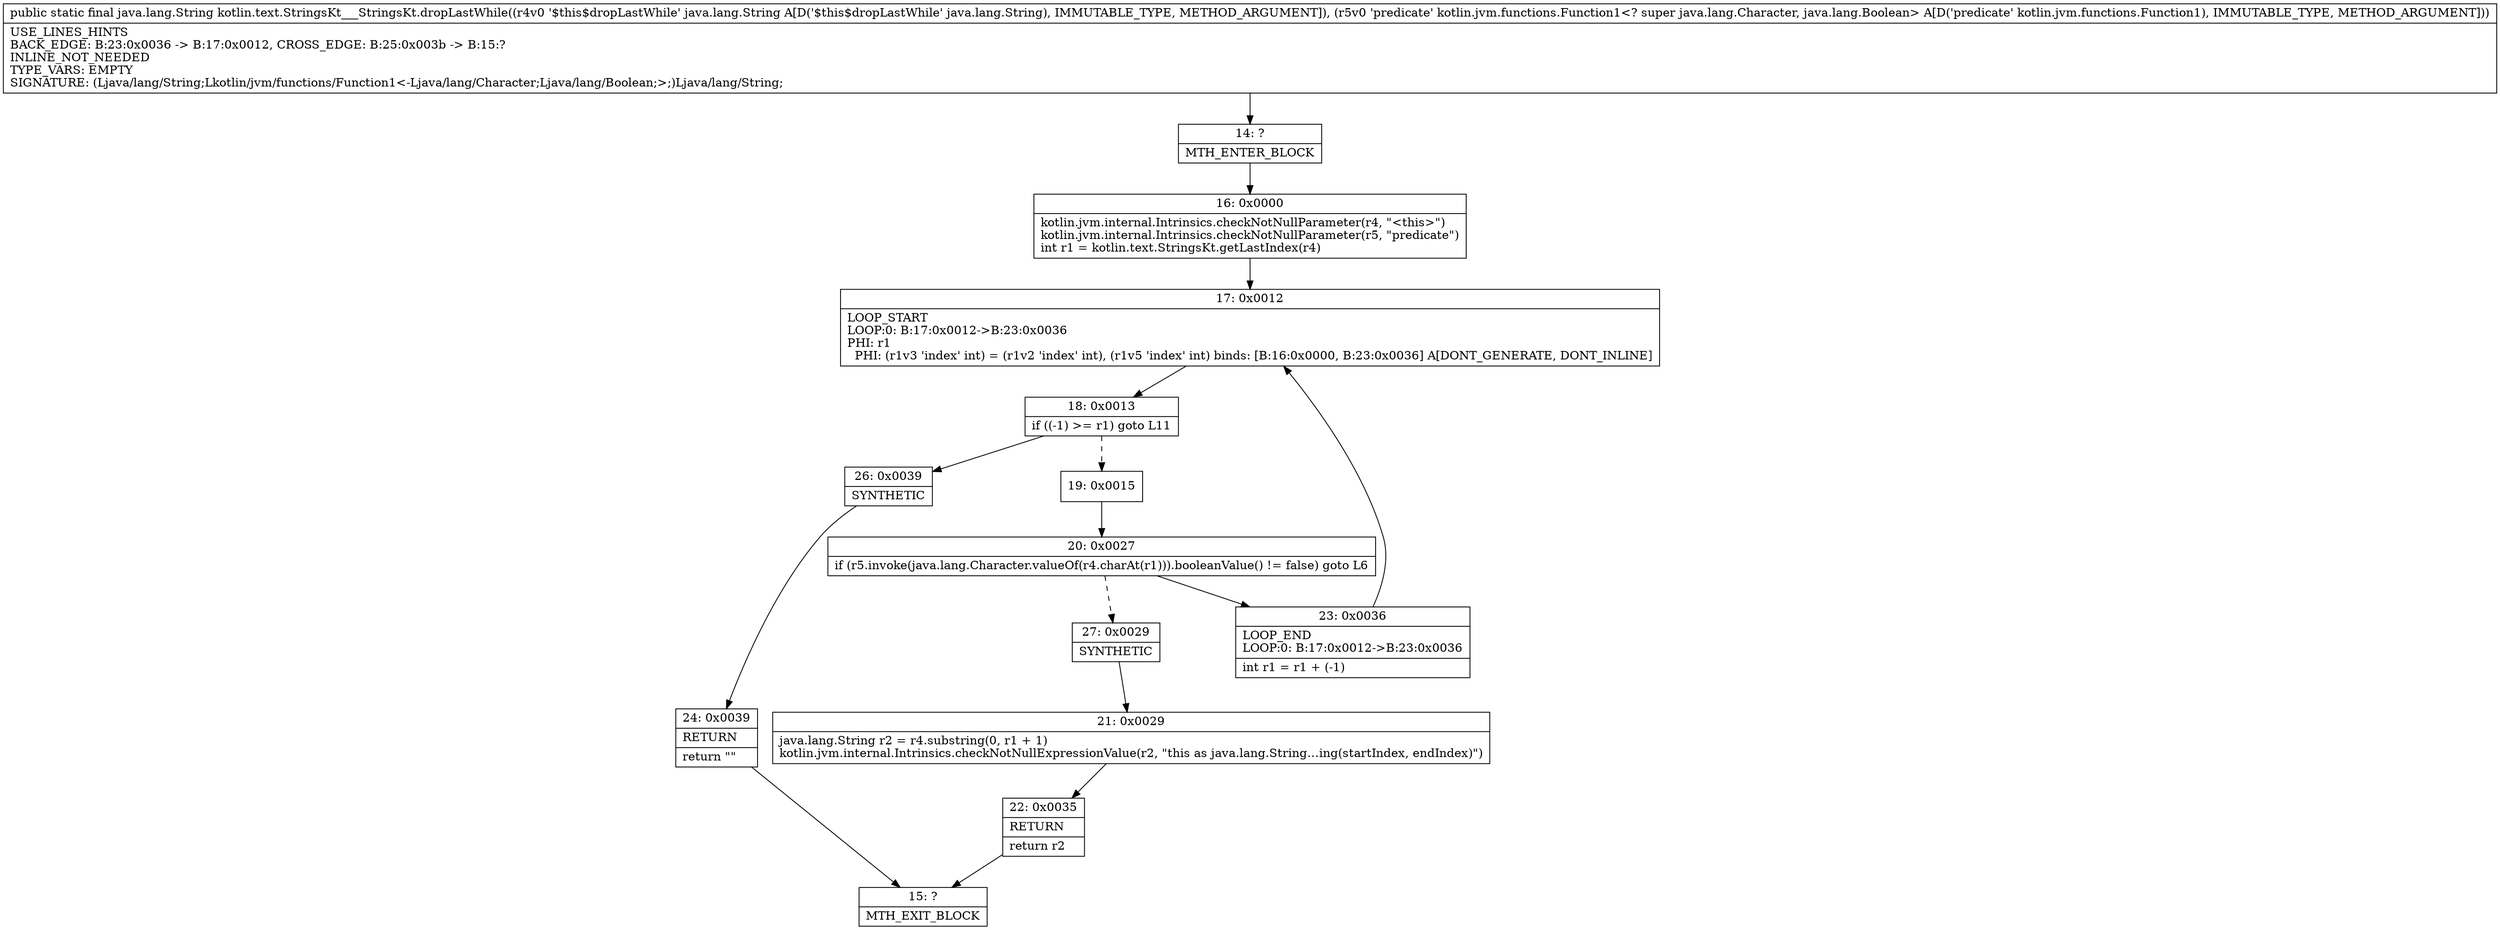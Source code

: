 digraph "CFG forkotlin.text.StringsKt___StringsKt.dropLastWhile(Ljava\/lang\/String;Lkotlin\/jvm\/functions\/Function1;)Ljava\/lang\/String;" {
Node_14 [shape=record,label="{14\:\ ?|MTH_ENTER_BLOCK\l}"];
Node_16 [shape=record,label="{16\:\ 0x0000|kotlin.jvm.internal.Intrinsics.checkNotNullParameter(r4, \"\<this\>\")\lkotlin.jvm.internal.Intrinsics.checkNotNullParameter(r5, \"predicate\")\lint r1 = kotlin.text.StringsKt.getLastIndex(r4)\l}"];
Node_17 [shape=record,label="{17\:\ 0x0012|LOOP_START\lLOOP:0: B:17:0x0012\-\>B:23:0x0036\lPHI: r1 \l  PHI: (r1v3 'index' int) = (r1v2 'index' int), (r1v5 'index' int) binds: [B:16:0x0000, B:23:0x0036] A[DONT_GENERATE, DONT_INLINE]\l}"];
Node_18 [shape=record,label="{18\:\ 0x0013|if ((\-1) \>= r1) goto L11\l}"];
Node_19 [shape=record,label="{19\:\ 0x0015}"];
Node_20 [shape=record,label="{20\:\ 0x0027|if (r5.invoke(java.lang.Character.valueOf(r4.charAt(r1))).booleanValue() != false) goto L6\l}"];
Node_23 [shape=record,label="{23\:\ 0x0036|LOOP_END\lLOOP:0: B:17:0x0012\-\>B:23:0x0036\l|int r1 = r1 + (\-1)\l}"];
Node_27 [shape=record,label="{27\:\ 0x0029|SYNTHETIC\l}"];
Node_21 [shape=record,label="{21\:\ 0x0029|java.lang.String r2 = r4.substring(0, r1 + 1)\lkotlin.jvm.internal.Intrinsics.checkNotNullExpressionValue(r2, \"this as java.lang.String…ing(startIndex, endIndex)\")\l}"];
Node_22 [shape=record,label="{22\:\ 0x0035|RETURN\l|return r2\l}"];
Node_15 [shape=record,label="{15\:\ ?|MTH_EXIT_BLOCK\l}"];
Node_26 [shape=record,label="{26\:\ 0x0039|SYNTHETIC\l}"];
Node_24 [shape=record,label="{24\:\ 0x0039|RETURN\l|return \"\"\l}"];
MethodNode[shape=record,label="{public static final java.lang.String kotlin.text.StringsKt___StringsKt.dropLastWhile((r4v0 '$this$dropLastWhile' java.lang.String A[D('$this$dropLastWhile' java.lang.String), IMMUTABLE_TYPE, METHOD_ARGUMENT]), (r5v0 'predicate' kotlin.jvm.functions.Function1\<? super java.lang.Character, java.lang.Boolean\> A[D('predicate' kotlin.jvm.functions.Function1), IMMUTABLE_TYPE, METHOD_ARGUMENT]))  | USE_LINES_HINTS\lBACK_EDGE: B:23:0x0036 \-\> B:17:0x0012, CROSS_EDGE: B:25:0x003b \-\> B:15:?\lINLINE_NOT_NEEDED\lTYPE_VARS: EMPTY\lSIGNATURE: (Ljava\/lang\/String;Lkotlin\/jvm\/functions\/Function1\<\-Ljava\/lang\/Character;Ljava\/lang\/Boolean;\>;)Ljava\/lang\/String;\l}"];
MethodNode -> Node_14;Node_14 -> Node_16;
Node_16 -> Node_17;
Node_17 -> Node_18;
Node_18 -> Node_19[style=dashed];
Node_18 -> Node_26;
Node_19 -> Node_20;
Node_20 -> Node_23;
Node_20 -> Node_27[style=dashed];
Node_23 -> Node_17;
Node_27 -> Node_21;
Node_21 -> Node_22;
Node_22 -> Node_15;
Node_26 -> Node_24;
Node_24 -> Node_15;
}

